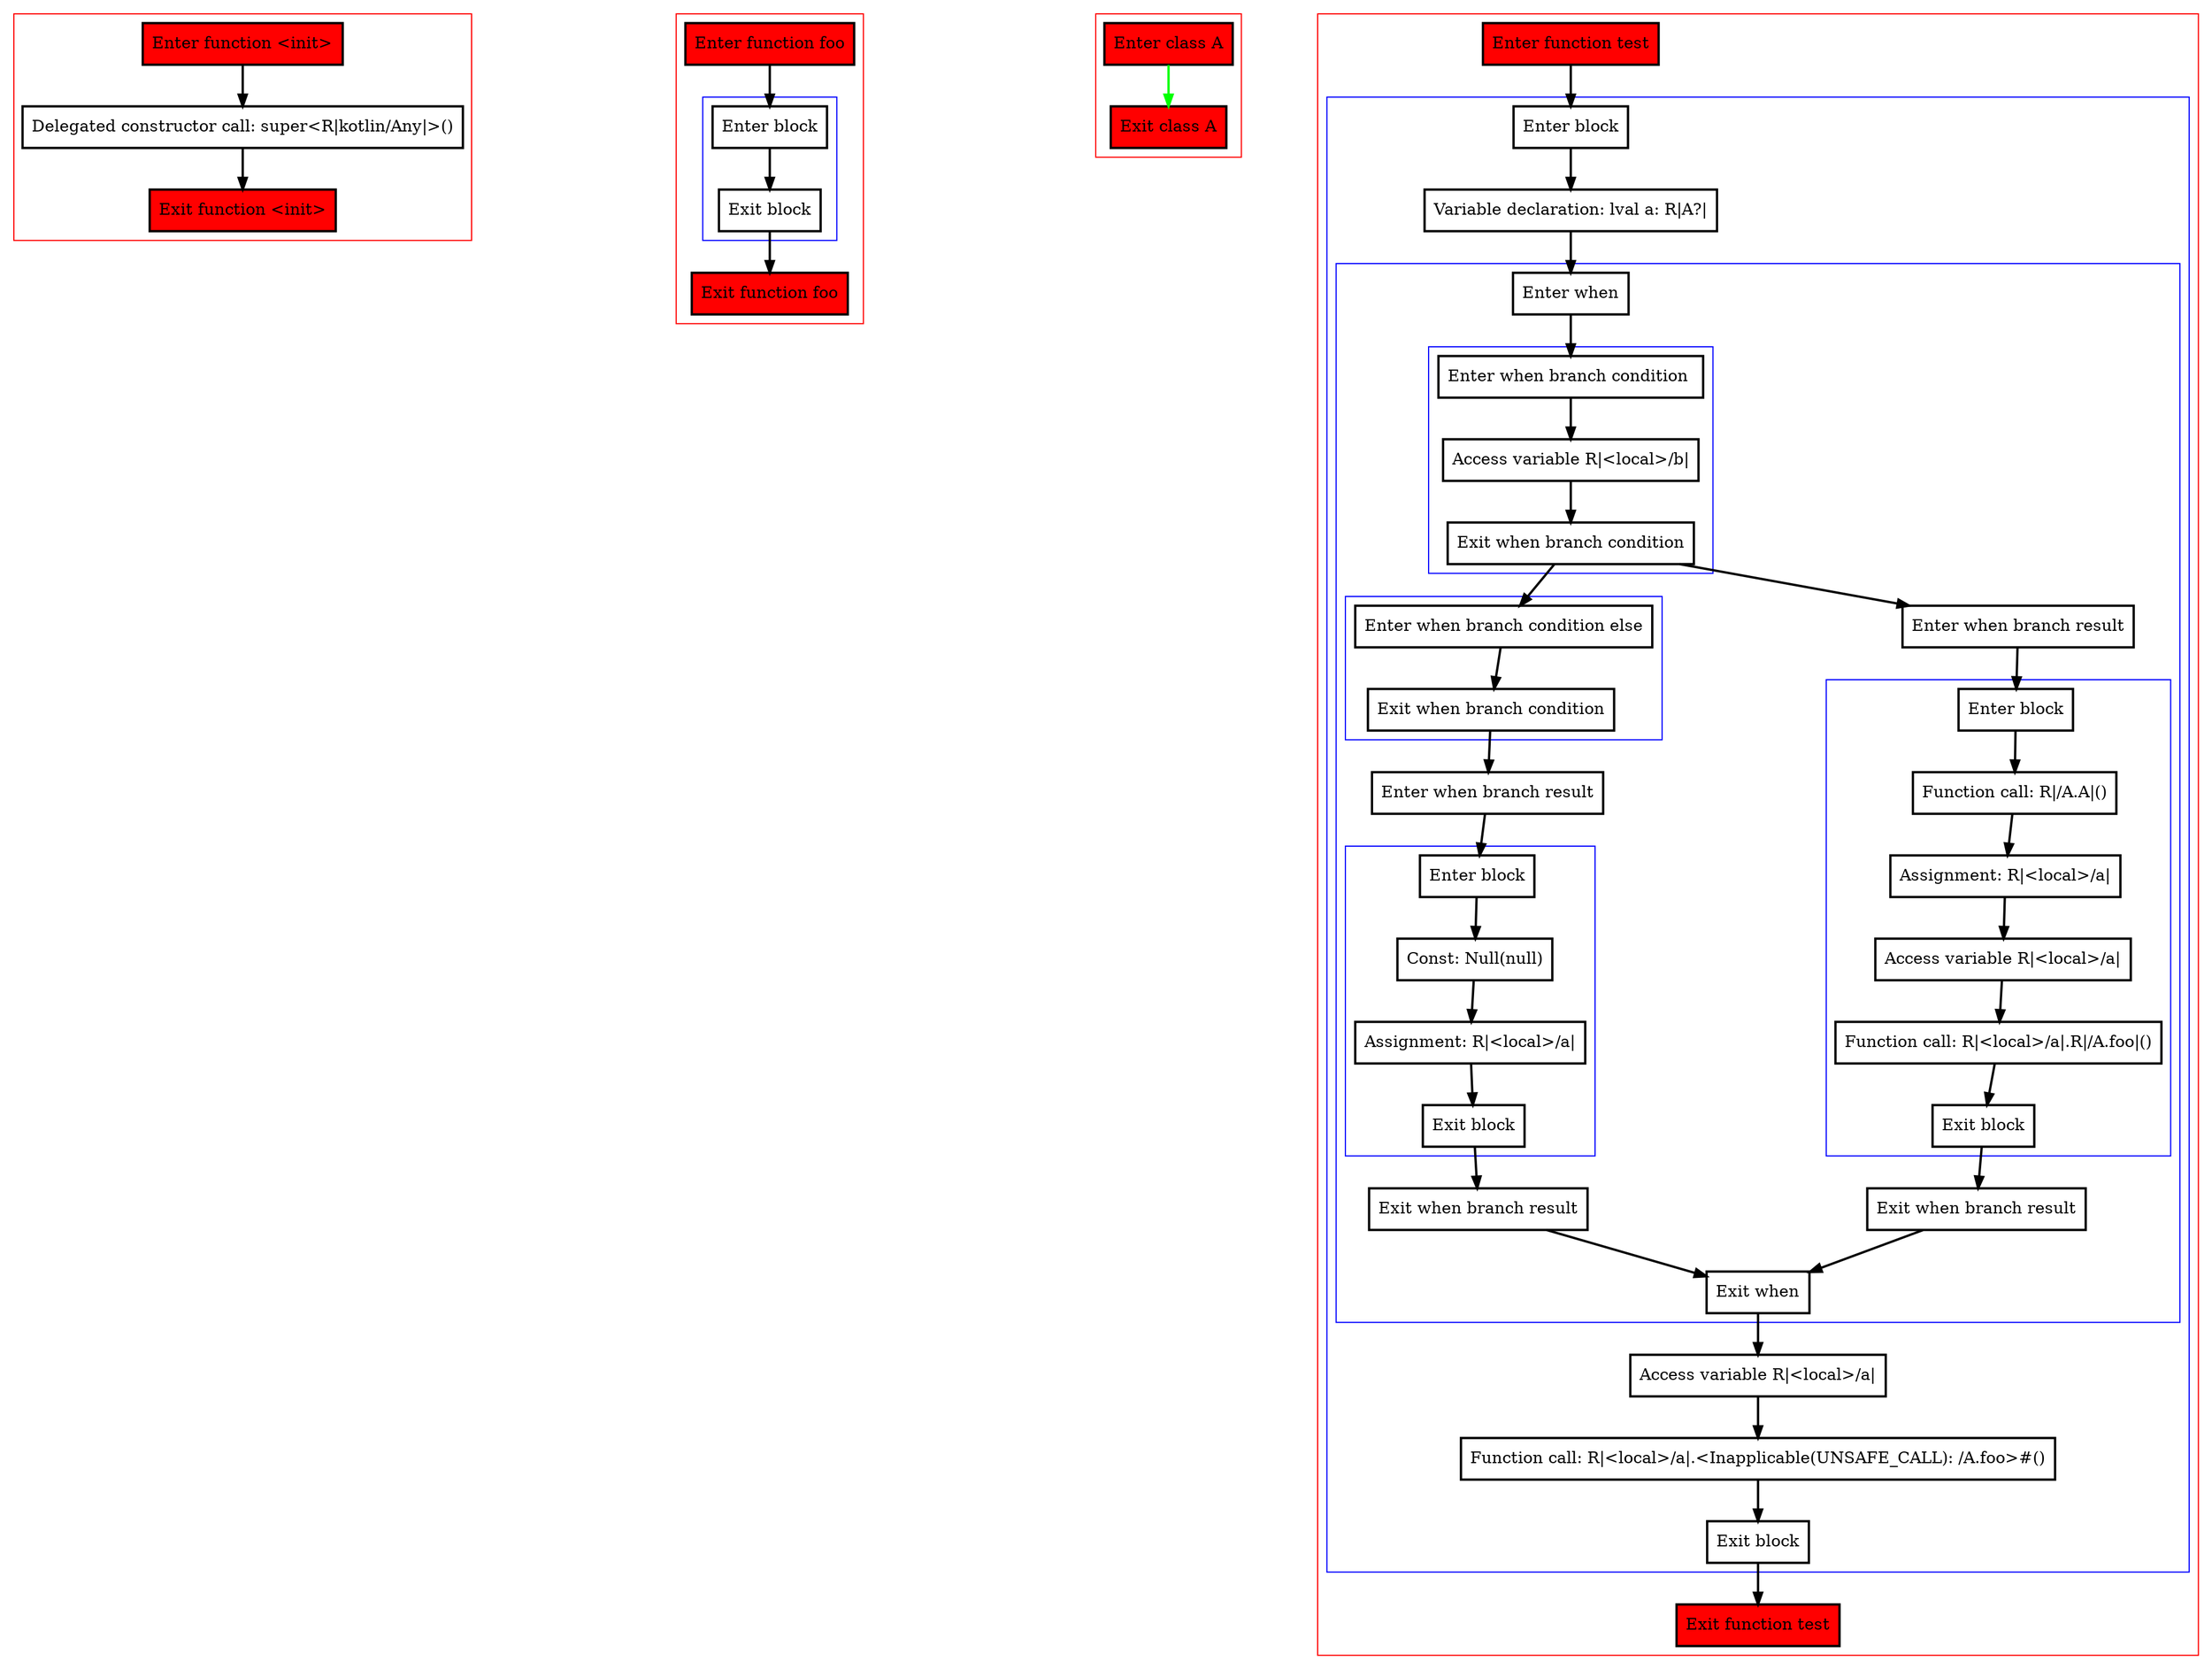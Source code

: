 digraph delayedAssignment_kt {
    graph [nodesep=3]
    node [shape=box penwidth=2]
    edge [penwidth=2]

    subgraph cluster_0 {
        color=red
        0 [label="Enter function <init>" style="filled" fillcolor=red];
        1 [label="Delegated constructor call: super<R|kotlin/Any|>()"];
        2 [label="Exit function <init>" style="filled" fillcolor=red];
    }
    0 -> {1};
    1 -> {2};

    subgraph cluster_1 {
        color=red
        3 [label="Enter function foo" style="filled" fillcolor=red];
        subgraph cluster_2 {
            color=blue
            4 [label="Enter block"];
            5 [label="Exit block"];
        }
        6 [label="Exit function foo" style="filled" fillcolor=red];
    }
    3 -> {4};
    4 -> {5};
    5 -> {6};

    subgraph cluster_3 {
        color=red
        7 [label="Enter class A" style="filled" fillcolor=red];
        8 [label="Exit class A" style="filled" fillcolor=red];
    }
    7 -> {8} [color=green];

    subgraph cluster_4 {
        color=red
        9 [label="Enter function test" style="filled" fillcolor=red];
        subgraph cluster_5 {
            color=blue
            10 [label="Enter block"];
            11 [label="Variable declaration: lval a: R|A?|"];
            subgraph cluster_6 {
                color=blue
                12 [label="Enter when"];
                subgraph cluster_7 {
                    color=blue
                    13 [label="Enter when branch condition "];
                    14 [label="Access variable R|<local>/b|"];
                    15 [label="Exit when branch condition"];
                }
                subgraph cluster_8 {
                    color=blue
                    16 [label="Enter when branch condition else"];
                    17 [label="Exit when branch condition"];
                }
                18 [label="Enter when branch result"];
                subgraph cluster_9 {
                    color=blue
                    19 [label="Enter block"];
                    20 [label="Const: Null(null)"];
                    21 [label="Assignment: R|<local>/a|"];
                    22 [label="Exit block"];
                }
                23 [label="Exit when branch result"];
                24 [label="Enter when branch result"];
                subgraph cluster_10 {
                    color=blue
                    25 [label="Enter block"];
                    26 [label="Function call: R|/A.A|()"];
                    27 [label="Assignment: R|<local>/a|"];
                    28 [label="Access variable R|<local>/a|"];
                    29 [label="Function call: R|<local>/a|.R|/A.foo|()"];
                    30 [label="Exit block"];
                }
                31 [label="Exit when branch result"];
                32 [label="Exit when"];
            }
            33 [label="Access variable R|<local>/a|"];
            34 [label="Function call: R|<local>/a|.<Inapplicable(UNSAFE_CALL): /A.foo>#()"];
            35 [label="Exit block"];
        }
        36 [label="Exit function test" style="filled" fillcolor=red];
    }
    9 -> {10};
    10 -> {11};
    11 -> {12};
    12 -> {13};
    13 -> {14};
    14 -> {15};
    15 -> {24 16};
    16 -> {17};
    17 -> {18};
    18 -> {19};
    19 -> {20};
    20 -> {21};
    21 -> {22};
    22 -> {23};
    23 -> {32};
    24 -> {25};
    25 -> {26};
    26 -> {27};
    27 -> {28};
    28 -> {29};
    29 -> {30};
    30 -> {31};
    31 -> {32};
    32 -> {33};
    33 -> {34};
    34 -> {35};
    35 -> {36};

}
